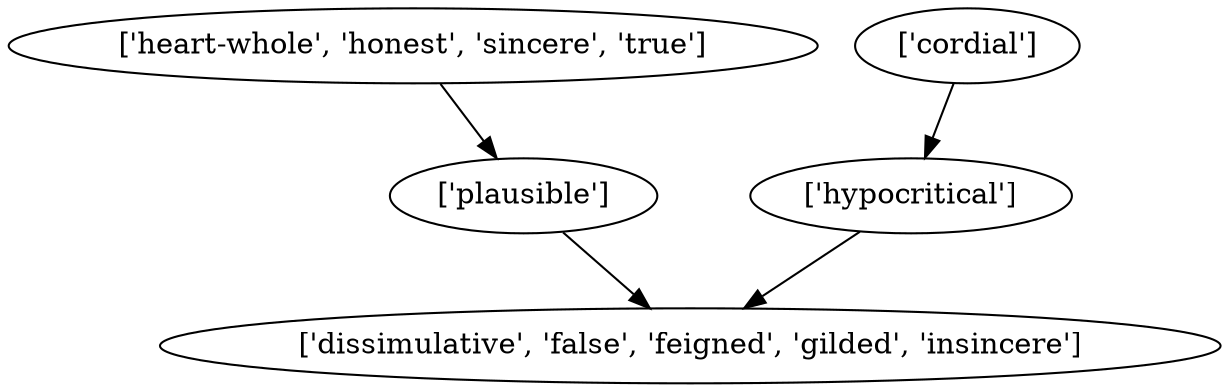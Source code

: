 strict digraph  {
	"['heart-whole', 'honest', 'sincere', 'true']" -> "['plausible']";
	"['plausible']" -> "['dissimulative', 'false', 'feigned', 'gilded', 'insincere']";
	"['hypocritical']" -> "['dissimulative', 'false', 'feigned', 'gilded', 'insincere']";
	"['cordial']" -> "['hypocritical']";
}
